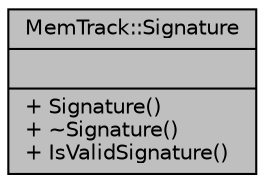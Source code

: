 digraph "MemTrack::Signature"
{
 // LATEX_PDF_SIZE
  edge [fontname="Helvetica",fontsize="10",labelfontname="Helvetica",labelfontsize="10"];
  node [fontname="Helvetica",fontsize="10",shape=record];
  Node1 [label="{MemTrack::Signature\n||+ Signature()\l+ ~Signature()\l+ IsValidSignature()\l}",height=0.2,width=0.4,color="black", fillcolor="grey75", style="filled", fontcolor="black",tooltip=" "];
}
